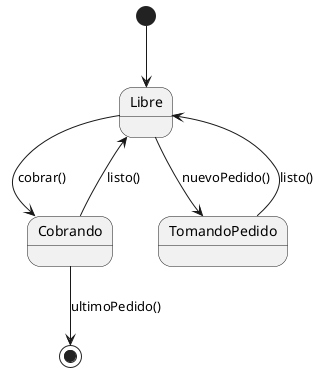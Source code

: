 @startuml Encargado
    [*] --> Libre
    Libre --> Cobrando : cobrar()
    Libre --> TomandoPedido : nuevoPedido()
    TomandoPedido --> Libre : listo()
    Cobrando -up-> Libre : listo()
    Cobrando --> [*] : ultimoPedido()
@enduml